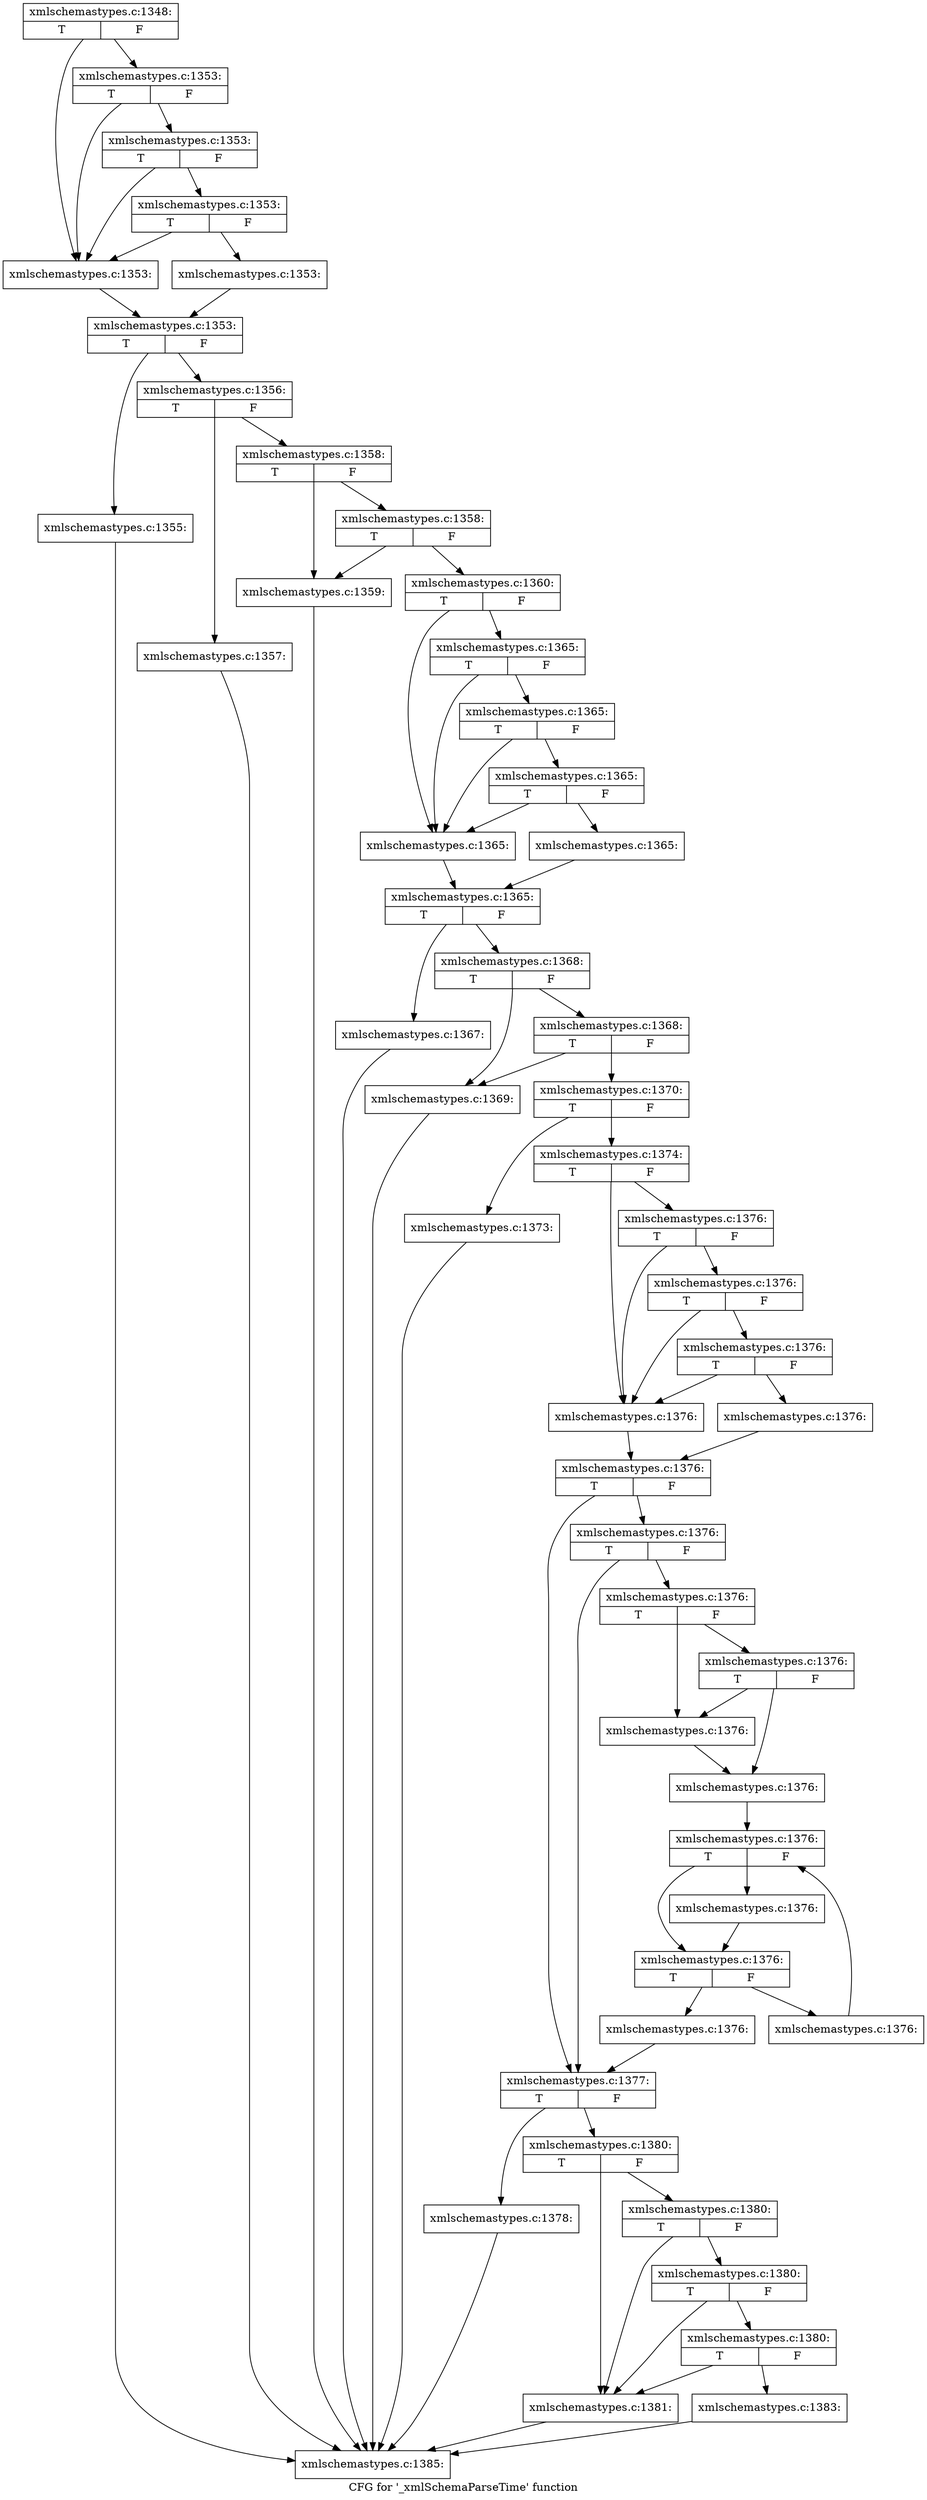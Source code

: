 digraph "CFG for '_xmlSchemaParseTime' function" {
	label="CFG for '_xmlSchemaParseTime' function";

	Node0x57afca0 [shape=record,label="{xmlschemastypes.c:1348:|{<s0>T|<s1>F}}"];
	Node0x57afca0 -> Node0x57b5270;
	Node0x57afca0 -> Node0x57b5430;
	Node0x57b5430 [shape=record,label="{xmlschemastypes.c:1353:|{<s0>T|<s1>F}}"];
	Node0x57b5430 -> Node0x57b5270;
	Node0x57b5430 -> Node0x57b53e0;
	Node0x57b53e0 [shape=record,label="{xmlschemastypes.c:1353:|{<s0>T|<s1>F}}"];
	Node0x57b53e0 -> Node0x57b5270;
	Node0x57b53e0 -> Node0x57b5360;
	Node0x57b5360 [shape=record,label="{xmlschemastypes.c:1353:|{<s0>T|<s1>F}}"];
	Node0x57b5360 -> Node0x57b5270;
	Node0x57b5360 -> Node0x57b5310;
	Node0x57b5270 [shape=record,label="{xmlschemastypes.c:1353:}"];
	Node0x57b5270 -> Node0x57b52c0;
	Node0x57b5310 [shape=record,label="{xmlschemastypes.c:1353:}"];
	Node0x57b5310 -> Node0x57b52c0;
	Node0x57b52c0 [shape=record,label="{xmlschemastypes.c:1353:|{<s0>T|<s1>F}}"];
	Node0x57b52c0 -> Node0x57b68b0;
	Node0x57b52c0 -> Node0x57b6900;
	Node0x57b68b0 [shape=record,label="{xmlschemastypes.c:1355:}"];
	Node0x57b68b0 -> Node0x57aff40;
	Node0x57b6900 [shape=record,label="{xmlschemastypes.c:1356:|{<s0>T|<s1>F}}"];
	Node0x57b6900 -> Node0x57b6dc0;
	Node0x57b6900 -> Node0x57b6e10;
	Node0x57b6dc0 [shape=record,label="{xmlschemastypes.c:1357:}"];
	Node0x57b6dc0 -> Node0x57aff40;
	Node0x57b6e10 [shape=record,label="{xmlschemastypes.c:1358:|{<s0>T|<s1>F}}"];
	Node0x57b6e10 -> Node0x57b7400;
	Node0x57b6e10 -> Node0x57b7360;
	Node0x57b7400 [shape=record,label="{xmlschemastypes.c:1358:|{<s0>T|<s1>F}}"];
	Node0x57b7400 -> Node0x57b73b0;
	Node0x57b7400 -> Node0x57b7360;
	Node0x57b7360 [shape=record,label="{xmlschemastypes.c:1359:}"];
	Node0x57b7360 -> Node0x57aff40;
	Node0x57b73b0 [shape=record,label="{xmlschemastypes.c:1360:|{<s0>T|<s1>F}}"];
	Node0x57b73b0 -> Node0x564ecf0;
	Node0x57b73b0 -> Node0x564eeb0;
	Node0x564eeb0 [shape=record,label="{xmlschemastypes.c:1365:|{<s0>T|<s1>F}}"];
	Node0x564eeb0 -> Node0x564ecf0;
	Node0x564eeb0 -> Node0x564ee60;
	Node0x564ee60 [shape=record,label="{xmlschemastypes.c:1365:|{<s0>T|<s1>F}}"];
	Node0x564ee60 -> Node0x564ecf0;
	Node0x564ee60 -> Node0x564ede0;
	Node0x564ede0 [shape=record,label="{xmlschemastypes.c:1365:|{<s0>T|<s1>F}}"];
	Node0x564ede0 -> Node0x564ecf0;
	Node0x564ede0 -> Node0x564ed90;
	Node0x564ecf0 [shape=record,label="{xmlschemastypes.c:1365:}"];
	Node0x564ecf0 -> Node0x564ed40;
	Node0x564ed90 [shape=record,label="{xmlschemastypes.c:1365:}"];
	Node0x564ed90 -> Node0x564ed40;
	Node0x564ed40 [shape=record,label="{xmlschemastypes.c:1365:|{<s0>T|<s1>F}}"];
	Node0x564ed40 -> Node0x57baf00;
	Node0x564ed40 -> Node0x57baf50;
	Node0x57baf00 [shape=record,label="{xmlschemastypes.c:1367:}"];
	Node0x57baf00 -> Node0x57aff40;
	Node0x57baf50 [shape=record,label="{xmlschemastypes.c:1368:|{<s0>T|<s1>F}}"];
	Node0x57baf50 -> Node0x57bb4b0;
	Node0x57baf50 -> Node0x57bb410;
	Node0x57bb4b0 [shape=record,label="{xmlschemastypes.c:1368:|{<s0>T|<s1>F}}"];
	Node0x57bb4b0 -> Node0x57bb460;
	Node0x57bb4b0 -> Node0x57bb410;
	Node0x57bb410 [shape=record,label="{xmlschemastypes.c:1369:}"];
	Node0x57bb410 -> Node0x57aff40;
	Node0x57bb460 [shape=record,label="{xmlschemastypes.c:1370:|{<s0>T|<s1>F}}"];
	Node0x57bb460 -> Node0x57bbfc0;
	Node0x57bb460 -> Node0x57bc010;
	Node0x57bbfc0 [shape=record,label="{xmlschemastypes.c:1373:}"];
	Node0x57bbfc0 -> Node0x57aff40;
	Node0x57bc010 [shape=record,label="{xmlschemastypes.c:1374:|{<s0>T|<s1>F}}"];
	Node0x57bc010 -> Node0x57bc700;
	Node0x57bc010 -> Node0x57bc8c0;
	Node0x57bc8c0 [shape=record,label="{xmlschemastypes.c:1376:|{<s0>T|<s1>F}}"];
	Node0x57bc8c0 -> Node0x57bc700;
	Node0x57bc8c0 -> Node0x57bc870;
	Node0x57bc870 [shape=record,label="{xmlschemastypes.c:1376:|{<s0>T|<s1>F}}"];
	Node0x57bc870 -> Node0x57bc700;
	Node0x57bc870 -> Node0x57bc7f0;
	Node0x57bc7f0 [shape=record,label="{xmlschemastypes.c:1376:|{<s0>T|<s1>F}}"];
	Node0x57bc7f0 -> Node0x57bc700;
	Node0x57bc7f0 -> Node0x57bc7a0;
	Node0x57bc700 [shape=record,label="{xmlschemastypes.c:1376:}"];
	Node0x57bc700 -> Node0x57bc750;
	Node0x57bc7a0 [shape=record,label="{xmlschemastypes.c:1376:}"];
	Node0x57bc7a0 -> Node0x57bc750;
	Node0x57bc750 [shape=record,label="{xmlschemastypes.c:1376:|{<s0>T|<s1>F}}"];
	Node0x57bc750 -> Node0x57bde90;
	Node0x57bc750 -> Node0x57bdee0;
	Node0x57bdee0 [shape=record,label="{xmlschemastypes.c:1376:|{<s0>T|<s1>F}}"];
	Node0x57bdee0 -> Node0x57bde40;
	Node0x57bdee0 -> Node0x57bde90;
	Node0x57bde40 [shape=record,label="{xmlschemastypes.c:1376:|{<s0>T|<s1>F}}"];
	Node0x57bde40 -> Node0x57be860;
	Node0x57bde40 -> Node0x57be900;
	Node0x57be900 [shape=record,label="{xmlschemastypes.c:1376:|{<s0>T|<s1>F}}"];
	Node0x57be900 -> Node0x57be860;
	Node0x57be900 -> Node0x57be8b0;
	Node0x57be860 [shape=record,label="{xmlschemastypes.c:1376:}"];
	Node0x57be860 -> Node0x57be8b0;
	Node0x57be8b0 [shape=record,label="{xmlschemastypes.c:1376:}"];
	Node0x57be8b0 -> Node0x57beec0;
	Node0x57beec0 [shape=record,label="{xmlschemastypes.c:1376:|{<s0>T|<s1>F}}"];
	Node0x57beec0 -> Node0x57bf150;
	Node0x57beec0 -> Node0x57bf100;
	Node0x57bf150 [shape=record,label="{xmlschemastypes.c:1376:}"];
	Node0x57bf150 -> Node0x57bf100;
	Node0x57bf100 [shape=record,label="{xmlschemastypes.c:1376:|{<s0>T|<s1>F}}"];
	Node0x57bf100 -> Node0x57bf5e0;
	Node0x57bf100 -> Node0x57bf0b0;
	Node0x57bf5e0 [shape=record,label="{xmlschemastypes.c:1376:}"];
	Node0x57bf5e0 -> Node0x57beec0;
	Node0x57bf0b0 [shape=record,label="{xmlschemastypes.c:1376:}"];
	Node0x57bf0b0 -> Node0x57bde90;
	Node0x57bde90 [shape=record,label="{xmlschemastypes.c:1377:|{<s0>T|<s1>F}}"];
	Node0x57bde90 -> Node0x57c0090;
	Node0x57bde90 -> Node0x57c00e0;
	Node0x57c0090 [shape=record,label="{xmlschemastypes.c:1378:}"];
	Node0x57c0090 -> Node0x57aff40;
	Node0x57c00e0 [shape=record,label="{xmlschemastypes.c:1380:|{<s0>T|<s1>F}}"];
	Node0x57c00e0 -> Node0x57c06c0;
	Node0x57c00e0 -> Node0x57c05a0;
	Node0x57c06c0 [shape=record,label="{xmlschemastypes.c:1380:|{<s0>T|<s1>F}}"];
	Node0x57c06c0 -> Node0x57c0640;
	Node0x57c06c0 -> Node0x57c05a0;
	Node0x57c0640 [shape=record,label="{xmlschemastypes.c:1380:|{<s0>T|<s1>F}}"];
	Node0x57c0640 -> Node0x57c0c80;
	Node0x57c0640 -> Node0x57c05a0;
	Node0x57c0c80 [shape=record,label="{xmlschemastypes.c:1380:|{<s0>T|<s1>F}}"];
	Node0x57c0c80 -> Node0x57c05f0;
	Node0x57c0c80 -> Node0x57c05a0;
	Node0x57c05a0 [shape=record,label="{xmlschemastypes.c:1381:}"];
	Node0x57c05a0 -> Node0x57aff40;
	Node0x57c05f0 [shape=record,label="{xmlschemastypes.c:1383:}"];
	Node0x57c05f0 -> Node0x57aff40;
	Node0x57aff40 [shape=record,label="{xmlschemastypes.c:1385:}"];
}

